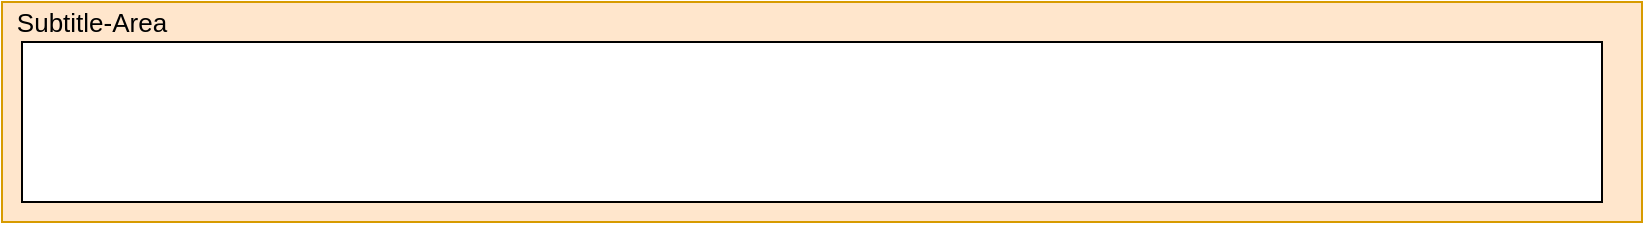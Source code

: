<mxfile version="14.9.0" type="github"><diagram id="8iSqJukL2XJIc1mJa4Bn" name="ページ1"><mxGraphModel dx="1117" dy="689" grid="1" gridSize="10" guides="1" tooltips="1" connect="1" arrows="1" fold="1" page="1" pageScale="1" pageWidth="827" pageHeight="1169" math="0" shadow="0"><root><mxCell id="0"/><mxCell id="1" parent="0"/><mxCell id="t_pdwf5u9ZgLOKhadmOB-8" value="" style="group" vertex="1" connectable="0" parent="1"><mxGeometry width="820" height="110" as="geometry"/></mxCell><mxCell id="t_pdwf5u9ZgLOKhadmOB-6" value="" style="rounded=0;whiteSpace=wrap;html=1;fillColor=#ffe6cc;strokeColor=#d79b00;fontSize=11;" vertex="1" parent="t_pdwf5u9ZgLOKhadmOB-8"><mxGeometry width="820" height="110" as="geometry"/></mxCell><mxCell id="t_pdwf5u9ZgLOKhadmOB-7" value="Subtitle-Area" style="text;html=1;strokeColor=none;fillColor=none;align=center;verticalAlign=middle;whiteSpace=wrap;rounded=0;fontSize=13;" vertex="1" parent="t_pdwf5u9ZgLOKhadmOB-8"><mxGeometry width="90" height="20" as="geometry"/></mxCell><mxCell id="t_pdwf5u9ZgLOKhadmOB-9" value="" style="rounded=0;whiteSpace=wrap;html=1;fontSize=11;" vertex="1" parent="t_pdwf5u9ZgLOKhadmOB-8"><mxGeometry x="10" y="20" width="790" height="80" as="geometry"/></mxCell></root></mxGraphModel></diagram></mxfile>
